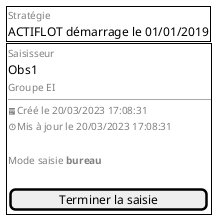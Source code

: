 @startsalt
{
 {+
    {
    <font color=grey size=10>Stratégie
    ACTIFLOT démarrage le 01/01/2019
      }
 }
 {+
    {
    <font color=grey size=10>Saisisseur
    Obs1
    <font color=grey size=10>Groupe EI
    --
    <font color=grey size=10><&calendar>Créé le 20/03/2023 17:08:31
    <font color=grey size=10><&clock>Mis à jour le 20/03/2023 17:08:31
    .
    <font color=grey size=10>Mode saisie <b>bureau
    .
    [ Terminer la saisie     ]
    }
 }
}
@endsalt